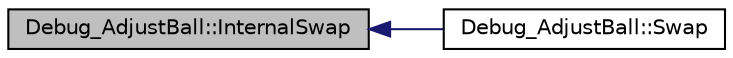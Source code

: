 digraph "Debug_AdjustBall::InternalSwap"
{
 // INTERACTIVE_SVG=YES
  edge [fontname="Helvetica",fontsize="10",labelfontname="Helvetica",labelfontsize="10"];
  node [fontname="Helvetica",fontsize="10",shape=record];
  rankdir="LR";
  Node1 [label="Debug_AdjustBall::InternalSwap",height=0.2,width=0.4,color="black", fillcolor="grey75", style="filled", fontcolor="black"];
  Node1 -> Node2 [dir="back",color="midnightblue",fontsize="10",style="solid",fontname="Helvetica"];
  Node2 [label="Debug_AdjustBall::Swap",height=0.2,width=0.4,color="black", fillcolor="white", style="filled",URL="$d9/d50/class_debug___adjust_ball.html#aae60c5f7438dfaf27711b2df985914c0"];
}
